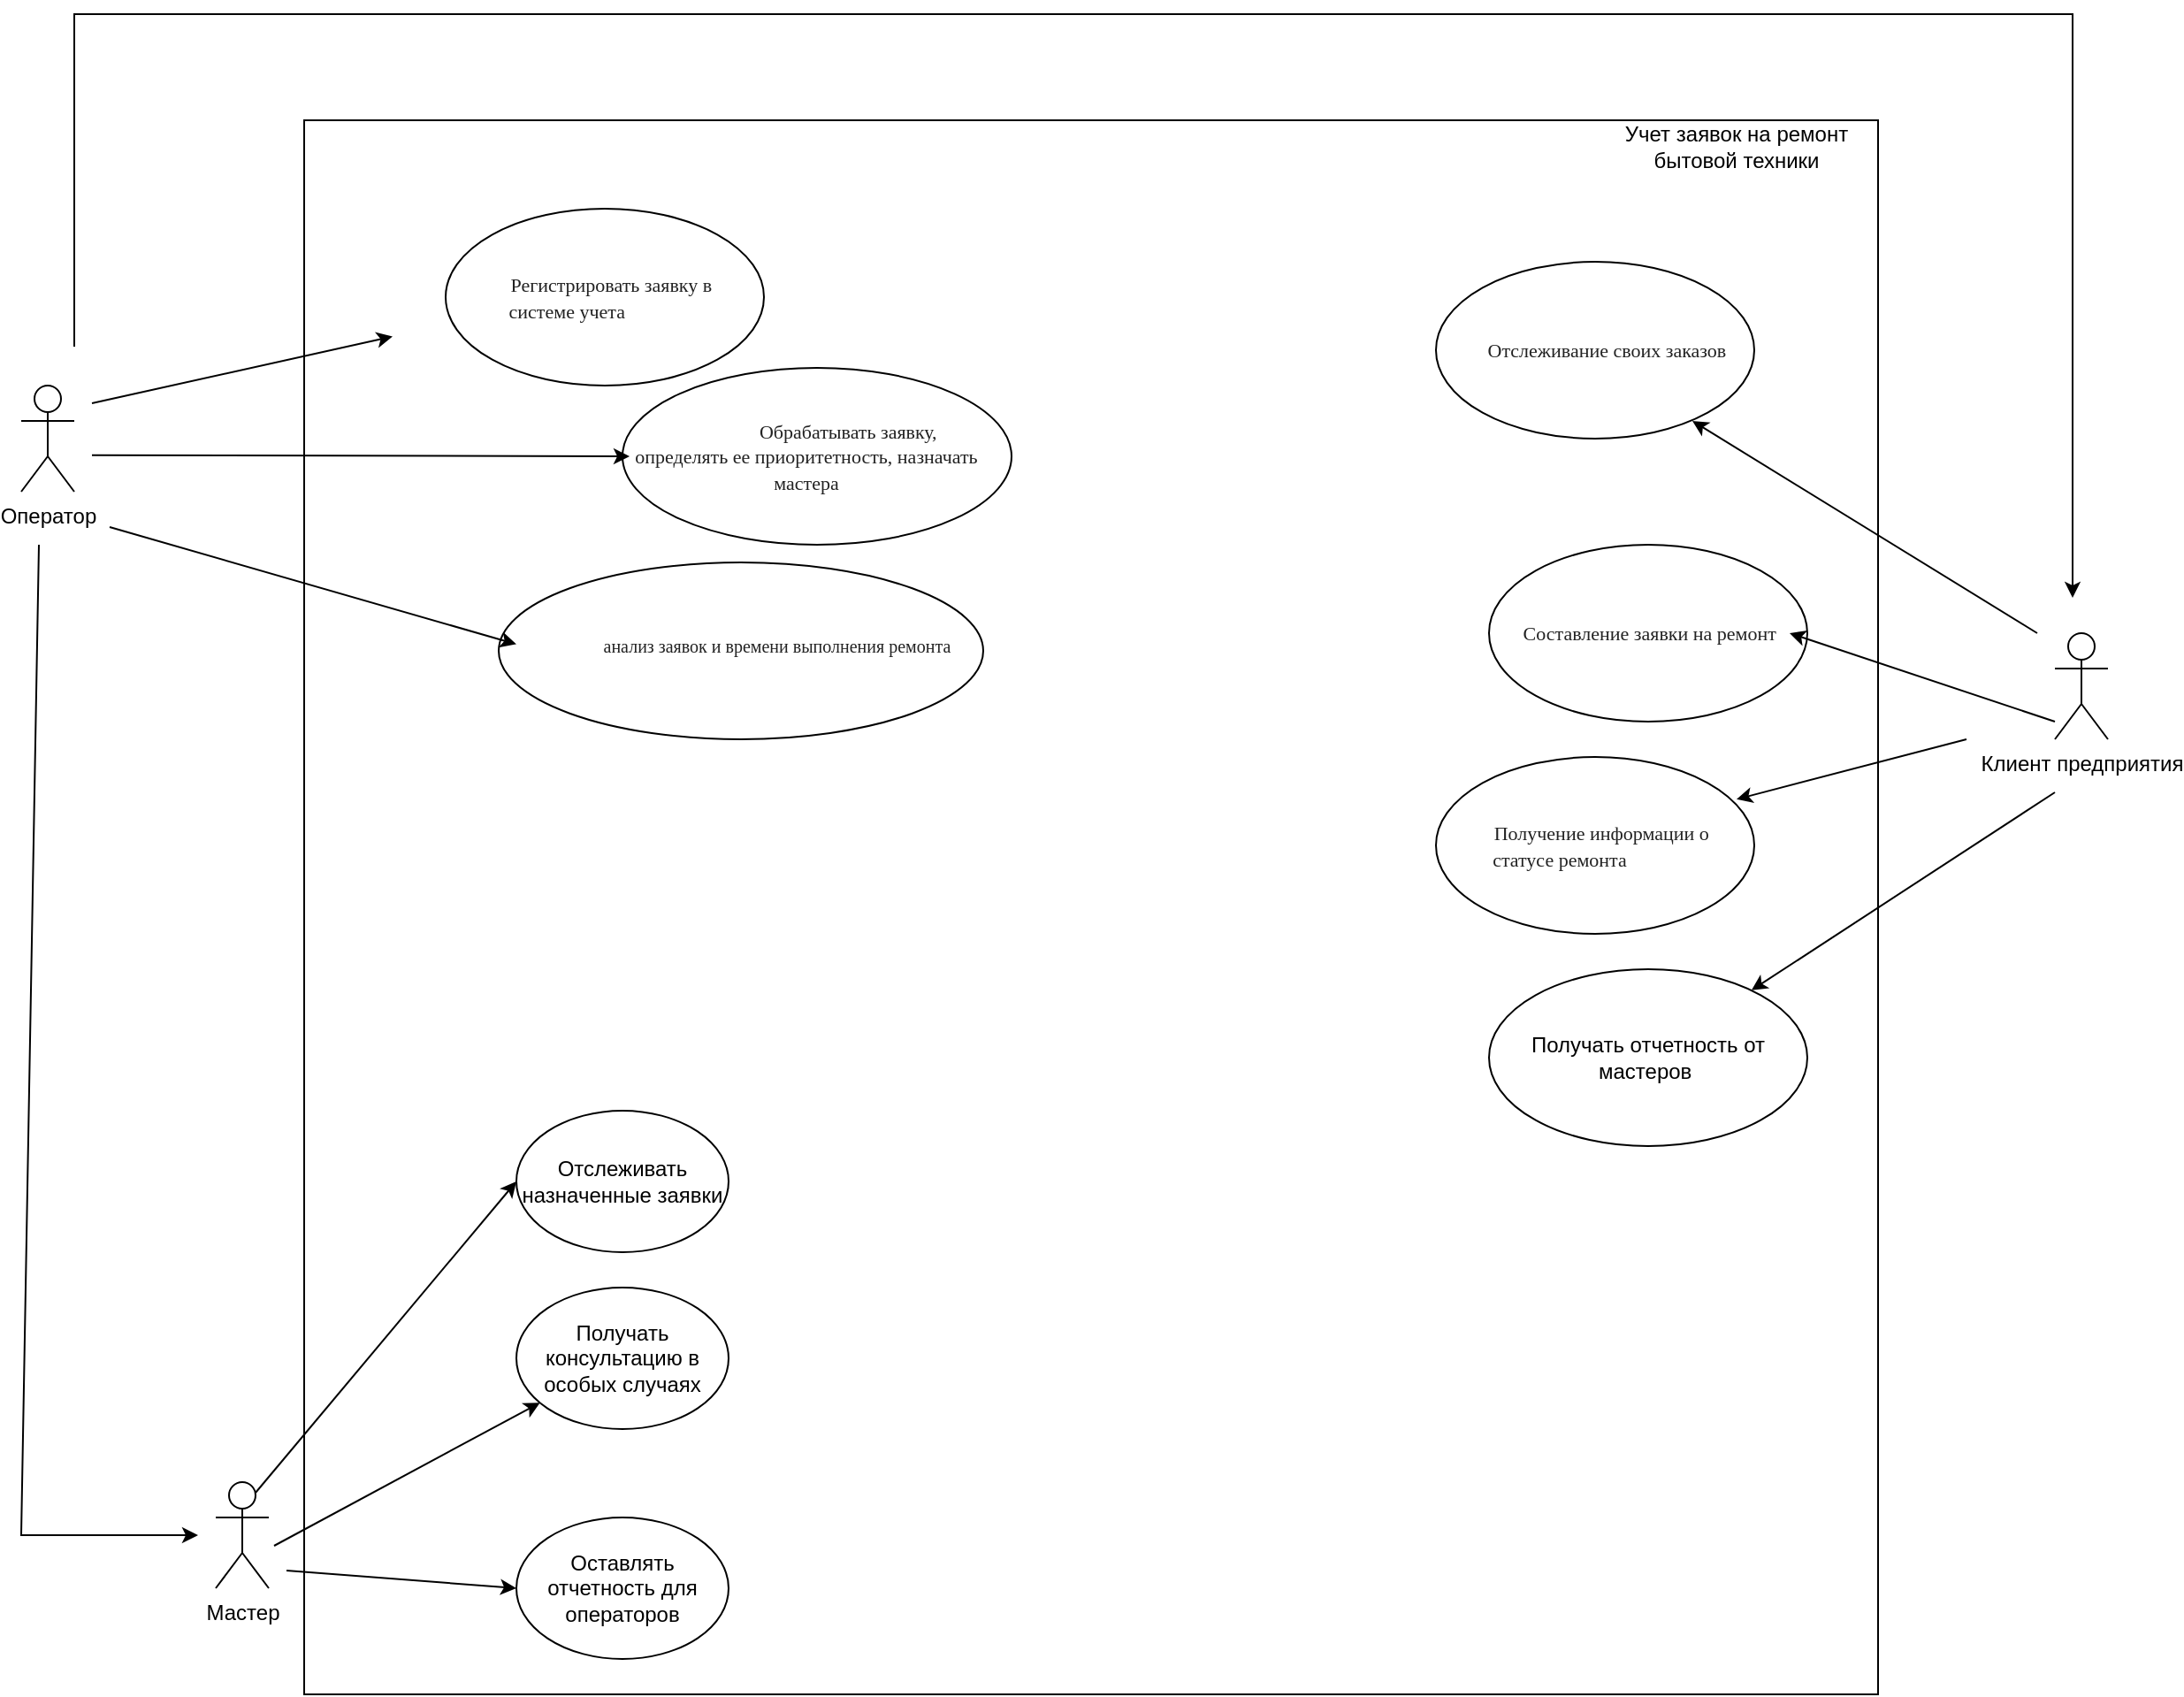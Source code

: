 <mxfile version="24.7.12" pages="2">
  <diagram name="Страница — 1" id="-T4Y3jVhjioc9ez8p7vz">
    <mxGraphModel dx="3076" dy="2258" grid="1" gridSize="10" guides="1" tooltips="1" connect="1" arrows="1" fold="1" page="1" pageScale="1" pageWidth="827" pageHeight="1169" math="0" shadow="0">
      <root>
        <mxCell id="0" />
        <mxCell id="1" parent="0" />
        <mxCell id="7Nn1c3ioBKi50vcNp-j7-1" value="" style="whiteSpace=wrap;html=1;aspect=fixed;" parent="1" vertex="1">
          <mxGeometry x="130" y="10" width="890" height="890" as="geometry" />
        </mxCell>
        <mxCell id="7Nn1c3ioBKi50vcNp-j7-5" value="Оператор" style="shape=umlActor;verticalLabelPosition=bottom;verticalAlign=top;html=1;outlineConnect=0;" parent="1" vertex="1">
          <mxGeometry x="-30" y="160" width="30" height="60" as="geometry" />
        </mxCell>
        <mxCell id="7Nn1c3ioBKi50vcNp-j7-6" value="Мастер" style="shape=umlActor;verticalLabelPosition=bottom;verticalAlign=top;html=1;outlineConnect=0;" parent="1" vertex="1">
          <mxGeometry x="80" y="780" width="30" height="60" as="geometry" />
        </mxCell>
        <mxCell id="7Nn1c3ioBKi50vcNp-j7-7" value="Клиент предприятия" style="shape=umlActor;verticalLabelPosition=bottom;verticalAlign=top;html=1;outlineConnect=0;" parent="1" vertex="1">
          <mxGeometry x="1120" y="300" width="30" height="60" as="geometry" />
        </mxCell>
        <mxCell id="7Nn1c3ioBKi50vcNp-j7-9" value="" style="ellipse;whiteSpace=wrap;html=1;" parent="1" vertex="1">
          <mxGeometry x="770" y="90" width="180" height="100" as="geometry" />
        </mxCell>
        <mxCell id="7Nn1c3ioBKi50vcNp-j7-11" value="Учет заявок на ремонт бытовой техники" style="text;html=1;align=center;verticalAlign=middle;whiteSpace=wrap;rounded=0;" parent="1" vertex="1">
          <mxGeometry x="860" y="10" width="160" height="30" as="geometry" />
        </mxCell>
        <mxCell id="7Nn1c3ioBKi50vcNp-j7-15" value="&lt;div style=&quot;text-indent: 47.267px;&quot;&gt;&lt;font color=&quot;#222222&quot; face=&quot;Times New Roman&quot;&gt;&lt;span style=&quot;font-size: 11px; background-color: rgb(255, 255, 255);&quot;&gt;Отслеживание своих заказов&lt;/span&gt;&lt;/font&gt;&lt;/div&gt;" style="text;html=1;align=left;verticalAlign=middle;whiteSpace=wrap;rounded=0;rotation=0;" parent="1" vertex="1">
          <mxGeometry x="750" y="100" width="200" height="80" as="geometry" />
        </mxCell>
        <mxCell id="7Nn1c3ioBKi50vcNp-j7-18" value="" style="ellipse;whiteSpace=wrap;html=1;" parent="1" vertex="1">
          <mxGeometry x="800" y="250" width="180" height="100" as="geometry" />
        </mxCell>
        <mxCell id="7Nn1c3ioBKi50vcNp-j7-19" value="" style="ellipse;whiteSpace=wrap;html=1;" parent="1" vertex="1">
          <mxGeometry x="770" y="370" width="180" height="100" as="geometry" />
        </mxCell>
        <mxCell id="7Nn1c3ioBKi50vcNp-j7-20" value="&lt;div style=&quot;text-indent: 47.267px;&quot;&gt;&lt;font face=&quot;Times New Roman&quot; color=&quot;#222222&quot;&gt;&lt;span style=&quot;font-size: 11px; background-color: rgb(255, 255, 255);&quot;&gt;Составление заявки на ремонт&amp;nbsp;&lt;/span&gt;&lt;/font&gt;&lt;/div&gt;" style="text;html=1;align=left;verticalAlign=middle;whiteSpace=wrap;rounded=0;rotation=0;" parent="1" vertex="1">
          <mxGeometry x="770" y="260" width="200" height="80" as="geometry" />
        </mxCell>
        <mxCell id="7Nn1c3ioBKi50vcNp-j7-21" value="&lt;div style=&quot;text-indent: 47.267px;&quot;&gt;&lt;font face=&quot;Times New Roman&quot; color=&quot;#222222&quot;&gt;&lt;span style=&quot;font-size: 11px; background-color: rgb(255, 255, 255);&quot;&gt;Получение информации о статусе ремонта&lt;/span&gt;&lt;/font&gt;&lt;/div&gt;" style="text;html=1;align=center;verticalAlign=middle;whiteSpace=wrap;rounded=0;rotation=0;" parent="1" vertex="1">
          <mxGeometry x="740" y="380" width="200" height="80" as="geometry" />
        </mxCell>
        <mxCell id="7Nn1c3ioBKi50vcNp-j7-22" value="" style="ellipse;whiteSpace=wrap;html=1;" parent="1" vertex="1">
          <mxGeometry x="240" y="260" width="274" height="100" as="geometry" />
        </mxCell>
        <mxCell id="7Nn1c3ioBKi50vcNp-j7-25" value="" style="ellipse;whiteSpace=wrap;html=1;" parent="1" vertex="1">
          <mxGeometry x="310" y="150" width="220" height="100" as="geometry" />
        </mxCell>
        <mxCell id="7Nn1c3ioBKi50vcNp-j7-26" value="" style="ellipse;whiteSpace=wrap;html=1;" parent="1" vertex="1">
          <mxGeometry x="210" y="60" width="180" height="100" as="geometry" />
        </mxCell>
        <mxCell id="7Nn1c3ioBKi50vcNp-j7-27" value="&lt;div style=&quot;text-indent: 47.267px;&quot;&gt;&lt;font color=&quot;#222222&quot; face=&quot;Times New Roman&quot;&gt;&lt;span style=&quot;font-size: 11px; background-color: rgb(255, 255, 255);&quot;&gt;Регистрировать заявку в системе учета&amp;nbsp;&lt;/span&gt;&lt;/font&gt;&lt;/div&gt;" style="text;html=1;align=center;verticalAlign=middle;whiteSpace=wrap;rounded=0;rotation=0;" parent="1" vertex="1">
          <mxGeometry x="180" y="70" width="200" height="80" as="geometry" />
        </mxCell>
        <mxCell id="7Nn1c3ioBKi50vcNp-j7-28" value="&lt;div style=&quot;text-indent: 47.267px;&quot;&gt;&lt;font color=&quot;#222222&quot; face=&quot;Times New Roman&quot;&gt;&lt;span style=&quot;font-size: 11px; background-color: rgb(255, 255, 255);&quot;&gt;Обрабатывать заявку, определять ее приоритетность, назначать мастера&lt;/span&gt;&lt;/font&gt;&lt;/div&gt;" style="text;html=1;align=center;verticalAlign=middle;whiteSpace=wrap;rounded=0;rotation=0;" parent="1" vertex="1">
          <mxGeometry x="314" y="160" width="200" height="80" as="geometry" />
        </mxCell>
        <mxCell id="7Nn1c3ioBKi50vcNp-j7-31" value="&lt;div style=&quot;text-indent: 47.267px;&quot;&gt;&lt;p class=&quot;MsoNormal&quot; style=&quot;margin-top: 0cm; margin-right: 11.25pt; margin-left: 0cm; text-indent: 35.45pt; line-height: 150%; background: white; vertical-align: baseline;&quot;&gt;&lt;font size=&quot;1&quot; face=&quot;Times New Roman&quot; color=&quot;#222222&quot;&gt;анализ заявок и времени выполнения ремонта&lt;/font&gt;&lt;/p&gt;&lt;/div&gt;" style="text;html=1;align=left;verticalAlign=middle;whiteSpace=wrap;rounded=0;rotation=0;" parent="1" vertex="1">
          <mxGeometry x="250" y="300" width="270" height="25" as="geometry" />
        </mxCell>
        <mxCell id="odEytCFPN6OWGflLyxX3-1" value="Получать отчетность от мастеров&amp;nbsp;" style="ellipse;whiteSpace=wrap;html=1;" vertex="1" parent="1">
          <mxGeometry x="800" y="490" width="180" height="100" as="geometry" />
        </mxCell>
        <mxCell id="odEytCFPN6OWGflLyxX3-2" value="Отслеживать назначенные заявки" style="ellipse;whiteSpace=wrap;html=1;" vertex="1" parent="1">
          <mxGeometry x="250" y="570" width="120" height="80" as="geometry" />
        </mxCell>
        <mxCell id="odEytCFPN6OWGflLyxX3-3" value="Получать консультацию в особых случаях" style="ellipse;whiteSpace=wrap;html=1;" vertex="1" parent="1">
          <mxGeometry x="250" y="670" width="120" height="80" as="geometry" />
        </mxCell>
        <mxCell id="odEytCFPN6OWGflLyxX3-4" value="Оставлять отчетность для операторов" style="ellipse;whiteSpace=wrap;html=1;" vertex="1" parent="1">
          <mxGeometry x="250" y="800" width="120" height="80" as="geometry" />
        </mxCell>
        <mxCell id="odEytCFPN6OWGflLyxX3-5" value="" style="endArrow=classic;html=1;rounded=0;" edge="1" parent="1" target="7Nn1c3ioBKi50vcNp-j7-27">
          <mxGeometry width="50" height="50" relative="1" as="geometry">
            <mxPoint x="10" y="170" as="sourcePoint" />
            <mxPoint x="140" y="170" as="targetPoint" />
          </mxGeometry>
        </mxCell>
        <mxCell id="odEytCFPN6OWGflLyxX3-6" value="" style="endArrow=classic;html=1;rounded=0;entryX=0;entryY=0.5;entryDx=0;entryDy=0;" edge="1" parent="1" target="7Nn1c3ioBKi50vcNp-j7-28">
          <mxGeometry width="50" height="50" relative="1" as="geometry">
            <mxPoint x="10" y="199.38" as="sourcePoint" />
            <mxPoint x="140" y="199.38" as="targetPoint" />
          </mxGeometry>
        </mxCell>
        <mxCell id="odEytCFPN6OWGflLyxX3-7" value="" style="endArrow=classic;html=1;rounded=0;entryX=0;entryY=0.25;entryDx=0;entryDy=0;" edge="1" parent="1" target="7Nn1c3ioBKi50vcNp-j7-31">
          <mxGeometry width="50" height="50" relative="1" as="geometry">
            <mxPoint x="20" y="240" as="sourcePoint" />
            <mxPoint x="180" y="212" as="targetPoint" />
          </mxGeometry>
        </mxCell>
        <mxCell id="odEytCFPN6OWGflLyxX3-8" value="" style="endArrow=classic;html=1;rounded=0;" edge="1" parent="1" target="7Nn1c3ioBKi50vcNp-j7-15">
          <mxGeometry width="50" height="50" relative="1" as="geometry">
            <mxPoint x="1110" y="300" as="sourcePoint" />
            <mxPoint x="1210" y="182" as="targetPoint" />
          </mxGeometry>
        </mxCell>
        <mxCell id="odEytCFPN6OWGflLyxX3-9" value="" style="endArrow=classic;html=1;rounded=0;entryX=1;entryY=0.5;entryDx=0;entryDy=0;" edge="1" parent="1" target="7Nn1c3ioBKi50vcNp-j7-20">
          <mxGeometry width="50" height="50" relative="1" as="geometry">
            <mxPoint x="1120" y="350" as="sourcePoint" />
            <mxPoint x="925" y="230" as="targetPoint" />
          </mxGeometry>
        </mxCell>
        <mxCell id="odEytCFPN6OWGflLyxX3-10" value="" style="endArrow=classic;html=1;rounded=0;" edge="1" parent="1" target="7Nn1c3ioBKi50vcNp-j7-21">
          <mxGeometry width="50" height="50" relative="1" as="geometry">
            <mxPoint x="1070" y="360" as="sourcePoint" />
            <mxPoint x="980" y="395" as="targetPoint" />
          </mxGeometry>
        </mxCell>
        <mxCell id="odEytCFPN6OWGflLyxX3-11" value="" style="endArrow=classic;html=1;rounded=0;" edge="1" parent="1" target="odEytCFPN6OWGflLyxX3-1">
          <mxGeometry width="50" height="50" relative="1" as="geometry">
            <mxPoint x="1120" y="390" as="sourcePoint" />
            <mxPoint x="1060" y="450" as="targetPoint" />
          </mxGeometry>
        </mxCell>
        <mxCell id="odEytCFPN6OWGflLyxX3-12" value="" style="endArrow=classic;html=1;rounded=0;entryX=0;entryY=0.5;entryDx=0;entryDy=0;exitX=0.75;exitY=0.1;exitDx=0;exitDy=0;exitPerimeter=0;" edge="1" parent="1" source="7Nn1c3ioBKi50vcNp-j7-6" target="odEytCFPN6OWGflLyxX3-2">
          <mxGeometry width="50" height="50" relative="1" as="geometry">
            <mxPoint x="50" y="720" as="sourcePoint" />
            <mxPoint x="280" y="786" as="targetPoint" />
          </mxGeometry>
        </mxCell>
        <mxCell id="odEytCFPN6OWGflLyxX3-13" value="" style="endArrow=classic;html=1;rounded=0;exitX=0.75;exitY=0.1;exitDx=0;exitDy=0;exitPerimeter=0;" edge="1" parent="1" target="odEytCFPN6OWGflLyxX3-3">
          <mxGeometry width="50" height="50" relative="1" as="geometry">
            <mxPoint x="113" y="816" as="sourcePoint" />
            <mxPoint x="260" y="640" as="targetPoint" />
          </mxGeometry>
        </mxCell>
        <mxCell id="odEytCFPN6OWGflLyxX3-14" value="" style="endArrow=classic;html=1;rounded=0;entryX=0;entryY=0.5;entryDx=0;entryDy=0;" edge="1" parent="1" target="odEytCFPN6OWGflLyxX3-4">
          <mxGeometry width="50" height="50" relative="1" as="geometry">
            <mxPoint x="120" y="830" as="sourcePoint" />
            <mxPoint x="270" y="630" as="targetPoint" />
          </mxGeometry>
        </mxCell>
        <mxCell id="odEytCFPN6OWGflLyxX3-15" value="" style="endArrow=classic;html=1;rounded=0;" edge="1" parent="1">
          <mxGeometry width="50" height="50" relative="1" as="geometry">
            <mxPoint x="-20" y="250" as="sourcePoint" />
            <mxPoint x="70" y="810" as="targetPoint" />
            <Array as="points">
              <mxPoint x="-30" y="810" />
            </Array>
          </mxGeometry>
        </mxCell>
        <mxCell id="odEytCFPN6OWGflLyxX3-16" value="" style="endArrow=classic;html=1;rounded=0;" edge="1" parent="1">
          <mxGeometry width="50" height="50" relative="1" as="geometry">
            <mxPoint y="138" as="sourcePoint" />
            <mxPoint x="1130" y="280" as="targetPoint" />
            <Array as="points">
              <mxPoint y="-50" />
              <mxPoint x="1130" y="-50" />
            </Array>
          </mxGeometry>
        </mxCell>
      </root>
    </mxGraphModel>
  </diagram>
  <diagram id="ahEAzdemVLRHM-IwgX80" name="Страница — 2">
    <mxGraphModel dx="1462" dy="708" grid="1" gridSize="10" guides="1" tooltips="1" connect="1" arrows="1" fold="1" page="1" pageScale="1" pageWidth="1200" pageHeight="1920" math="0" shadow="0">
      <root>
        <mxCell id="0" />
        <mxCell id="1" parent="0" />
        <mxCell id="gnhN-qkssEpgIwzIcFEl-87" value="" style="rounded=0;whiteSpace=wrap;html=1;" vertex="1" parent="1">
          <mxGeometry x="50" y="50" width="240" height="720" as="geometry" />
        </mxCell>
        <mxCell id="gnhN-qkssEpgIwzIcFEl-88" value="" style="rounded=0;whiteSpace=wrap;html=1;" vertex="1" parent="1">
          <mxGeometry x="290" y="50" width="240" height="720" as="geometry" />
        </mxCell>
        <mxCell id="gnhN-qkssEpgIwzIcFEl-89" value="" style="rounded=0;whiteSpace=wrap;html=1;" vertex="1" parent="1">
          <mxGeometry x="530" y="50" width="240" height="720" as="geometry" />
        </mxCell>
        <mxCell id="gnhN-qkssEpgIwzIcFEl-90" value="Сотрудник" style="text;html=1;align=center;verticalAlign=middle;whiteSpace=wrap;rounded=0;" vertex="1" parent="1">
          <mxGeometry x="140" y="60" width="60" height="30" as="geometry" />
        </mxCell>
        <mxCell id="gnhN-qkssEpgIwzIcFEl-91" value="Система" style="text;html=1;align=center;verticalAlign=middle;whiteSpace=wrap;rounded=0;" vertex="1" parent="1">
          <mxGeometry x="380" y="60" width="87" height="30" as="geometry" />
        </mxCell>
        <mxCell id="gnhN-qkssEpgIwzIcFEl-92" value="База данных" style="text;html=1;align=center;verticalAlign=middle;whiteSpace=wrap;rounded=0;" vertex="1" parent="1">
          <mxGeometry x="606.5" y="60" width="123.5" height="30" as="geometry" />
        </mxCell>
        <mxCell id="gnhN-qkssEpgIwzIcFEl-93" value="" style="verticalLabelPosition=bottom;verticalAlign=top;html=1;shape=mxgraph.flowchart.on-page_reference;color = black;fillColor=#000000;" vertex="1" parent="1">
          <mxGeometry x="70" y="100" width="30" height="30" as="geometry" />
        </mxCell>
        <mxCell id="gnhN-qkssEpgIwzIcFEl-94" value="" style="endArrow=none;html=1;rounded=0;" edge="1" parent="1">
          <mxGeometry relative="1" as="geometry">
            <mxPoint x="49" y="90" as="sourcePoint" />
            <mxPoint x="770" y="90" as="targetPoint" />
          </mxGeometry>
        </mxCell>
        <mxCell id="gnhN-qkssEpgIwzIcFEl-95" style="edgeStyle=orthogonalEdgeStyle;rounded=0;orthogonalLoop=1;jettySize=auto;html=1;entryX=0;entryY=0.5;entryDx=0;entryDy=0;exitX=1;exitY=0.5;exitDx=0;exitDy=0;" edge="1" parent="1" source="gnhN-qkssEpgIwzIcFEl-96" target="gnhN-qkssEpgIwzIcFEl-120">
          <mxGeometry relative="1" as="geometry">
            <Array as="points">
              <mxPoint x="500" y="190" />
              <mxPoint x="500" y="155" />
            </Array>
          </mxGeometry>
        </mxCell>
        <mxCell id="gnhN-qkssEpgIwzIcFEl-96" value="Войти в систему" style="rounded=1;whiteSpace=wrap;html=1;" vertex="1" parent="1">
          <mxGeometry x="110" y="175" width="120" height="30" as="geometry" />
        </mxCell>
        <mxCell id="gnhN-qkssEpgIwzIcFEl-97" style="edgeStyle=orthogonalEdgeStyle;rounded=0;orthogonalLoop=1;jettySize=auto;html=1;entryX=0.5;entryY=0;entryDx=0;entryDy=0;" edge="1" parent="1" source="gnhN-qkssEpgIwzIcFEl-98" target="gnhN-qkssEpgIwzIcFEl-113">
          <mxGeometry relative="1" as="geometry">
            <Array as="points">
              <mxPoint x="640" y="605" />
            </Array>
          </mxGeometry>
        </mxCell>
        <mxCell id="gnhN-qkssEpgIwzIcFEl-98" value="Передача данных о заявке в бд" style="rounded=1;whiteSpace=wrap;html=1;" vertex="1" parent="1">
          <mxGeometry x="340" y="580" width="120" height="50" as="geometry" />
        </mxCell>
        <mxCell id="gnhN-qkssEpgIwzIcFEl-99" style="edgeStyle=orthogonalEdgeStyle;rounded=0;orthogonalLoop=1;jettySize=auto;html=1;" edge="1" parent="1" source="gnhN-qkssEpgIwzIcFEl-100" target="gnhN-qkssEpgIwzIcFEl-105">
          <mxGeometry relative="1" as="geometry" />
        </mxCell>
        <mxCell id="gnhN-qkssEpgIwzIcFEl-100" value="Передача заявки на главную форму" style="rounded=1;whiteSpace=wrap;html=1;" vertex="1" parent="1">
          <mxGeometry x="400" y="445" width="120" height="35" as="geometry" />
        </mxCell>
        <mxCell id="gnhN-qkssEpgIwzIcFEl-101" style="edgeStyle=orthogonalEdgeStyle;rounded=0;orthogonalLoop=1;jettySize=auto;html=1;exitX=0.5;exitY=1;exitDx=0;exitDy=0;" edge="1" parent="1" source="gnhN-qkssEpgIwzIcFEl-103" target="gnhN-qkssEpgIwzIcFEl-131">
          <mxGeometry relative="1" as="geometry" />
        </mxCell>
        <mxCell id="gnhN-qkssEpgIwzIcFEl-102" style="edgeStyle=orthogonalEdgeStyle;rounded=0;orthogonalLoop=1;jettySize=auto;html=1;exitX=0.5;exitY=1;exitDx=0;exitDy=0;entryX=0.5;entryY=0;entryDx=0;entryDy=0;" edge="1" parent="1" source="gnhN-qkssEpgIwzIcFEl-103" target="gnhN-qkssEpgIwzIcFEl-108">
          <mxGeometry relative="1" as="geometry">
            <Array as="points">
              <mxPoint x="170" y="400" />
              <mxPoint x="260" y="400" />
              <mxPoint x="260" y="380" />
              <mxPoint x="410" y="380" />
            </Array>
          </mxGeometry>
        </mxCell>
        <mxCell id="gnhN-qkssEpgIwzIcFEl-103" value="Заполнить форму" style="rounded=1;whiteSpace=wrap;html=1;" vertex="1" parent="1">
          <mxGeometry x="110" y="350" width="120" height="30" as="geometry" />
        </mxCell>
        <mxCell id="gnhN-qkssEpgIwzIcFEl-104" style="edgeStyle=orthogonalEdgeStyle;rounded=0;orthogonalLoop=1;jettySize=auto;html=1;entryX=0.5;entryY=0;entryDx=0;entryDy=0;" edge="1" parent="1" source="gnhN-qkssEpgIwzIcFEl-105" target="gnhN-qkssEpgIwzIcFEl-98">
          <mxGeometry relative="1" as="geometry" />
        </mxCell>
        <mxCell id="gnhN-qkssEpgIwzIcFEl-105" value="Вывод сохраненной заявки на форму" style="rounded=1;whiteSpace=wrap;html=1;" vertex="1" parent="1">
          <mxGeometry x="400" y="500" width="120" height="50" as="geometry" />
        </mxCell>
        <mxCell id="gnhN-qkssEpgIwzIcFEl-106" style="edgeStyle=orthogonalEdgeStyle;rounded=0;orthogonalLoop=1;jettySize=auto;html=1;entryX=0.5;entryY=0;entryDx=0;entryDy=0;exitX=0;exitY=0.5;exitDx=0;exitDy=0;" edge="1" parent="1" source="gnhN-qkssEpgIwzIcFEl-108" target="gnhN-qkssEpgIwzIcFEl-109">
          <mxGeometry relative="1" as="geometry" />
        </mxCell>
        <mxCell id="gnhN-qkssEpgIwzIcFEl-107" style="edgeStyle=orthogonalEdgeStyle;rounded=0;orthogonalLoop=1;jettySize=auto;html=1;entryX=0.5;entryY=0;entryDx=0;entryDy=0;exitX=1;exitY=0.5;exitDx=0;exitDy=0;" edge="1" parent="1" source="gnhN-qkssEpgIwzIcFEl-108" target="gnhN-qkssEpgIwzIcFEl-100">
          <mxGeometry relative="1" as="geometry" />
        </mxCell>
        <mxCell id="gnhN-qkssEpgIwzIcFEl-108" value="" style="rhombus;whiteSpace=wrap;html=1;" vertex="1" parent="1">
          <mxGeometry x="370" y="400" width="80" height="40" as="geometry" />
        </mxCell>
        <mxCell id="gnhN-qkssEpgIwzIcFEl-109" value="Ошибка сохранения" style="rounded=1;whiteSpace=wrap;html=1;" vertex="1" parent="1">
          <mxGeometry x="294" y="445" width="76" height="35" as="geometry" />
        </mxCell>
        <mxCell id="gnhN-qkssEpgIwzIcFEl-110" value="Некорректно введены данные" style="text;html=1;align=center;verticalAlign=middle;whiteSpace=wrap;rounded=0;" vertex="1" parent="1">
          <mxGeometry x="280" y="390" width="100" height="30" as="geometry" />
        </mxCell>
        <mxCell id="gnhN-qkssEpgIwzIcFEl-111" value="Корректные данные" style="text;html=1;align=center;verticalAlign=middle;whiteSpace=wrap;rounded=0;" vertex="1" parent="1">
          <mxGeometry x="440" y="390" width="100" height="30" as="geometry" />
        </mxCell>
        <mxCell id="gnhN-qkssEpgIwzIcFEl-112" style="edgeStyle=orthogonalEdgeStyle;rounded=0;orthogonalLoop=1;jettySize=auto;html=1;entryX=0.5;entryY=0;entryDx=0;entryDy=0;exitX=0.5;exitY=1;exitDx=0;exitDy=0;" edge="1" parent="1" source="gnhN-qkssEpgIwzIcFEl-113" target="gnhN-qkssEpgIwzIcFEl-115">
          <mxGeometry relative="1" as="geometry">
            <Array as="points">
              <mxPoint x="640" y="680" />
              <mxPoint x="407" y="680" />
            </Array>
          </mxGeometry>
        </mxCell>
        <mxCell id="gnhN-qkssEpgIwzIcFEl-113" value="Сохранение данных о заявке в бд" style="rounded=1;whiteSpace=wrap;html=1;" vertex="1" parent="1">
          <mxGeometry x="580" y="620" width="120" height="50" as="geometry" />
        </mxCell>
        <mxCell id="gnhN-qkssEpgIwzIcFEl-114" style="edgeStyle=orthogonalEdgeStyle;rounded=0;orthogonalLoop=1;jettySize=auto;html=1;entryX=1;entryY=0.5;entryDx=0;entryDy=0;" edge="1" parent="1" source="gnhN-qkssEpgIwzIcFEl-115" target="gnhN-qkssEpgIwzIcFEl-116">
          <mxGeometry relative="1" as="geometry" />
        </mxCell>
        <mxCell id="gnhN-qkssEpgIwzIcFEl-115" value="Вывод сообщения об успешном сохранении" style="rounded=1;whiteSpace=wrap;html=1;" vertex="1" parent="1">
          <mxGeometry x="347" y="690" width="120" height="60" as="geometry" />
        </mxCell>
        <mxCell id="gnhN-qkssEpgIwzIcFEl-116" value="" style="ellipse;shape=doubleEllipse;whiteSpace=wrap;html=1;aspect=fixed;" vertex="1" parent="1">
          <mxGeometry x="80" y="695" width="50" height="50" as="geometry" />
        </mxCell>
        <mxCell id="gnhN-qkssEpgIwzIcFEl-117" value="" style="ellipse;shape=doubleEllipse;whiteSpace=wrap;html=1;aspect=fixed;fillColor=#000000;" vertex="1" parent="1">
          <mxGeometry x="82.5" y="697.5" width="45" height="45" as="geometry" />
        </mxCell>
        <mxCell id="gnhN-qkssEpgIwzIcFEl-118" value="" style="edgeStyle=segmentEdgeStyle;endArrow=classic;html=1;curved=0;rounded=0;endSize=8;startSize=8;exitX=1;exitY=0.5;exitDx=0;exitDy=0;exitPerimeter=0;entryX=0.5;entryY=0;entryDx=0;entryDy=0;" edge="1" parent="1" source="gnhN-qkssEpgIwzIcFEl-93" target="gnhN-qkssEpgIwzIcFEl-127">
          <mxGeometry width="50" height="50" relative="1" as="geometry">
            <mxPoint x="100" y="110" as="sourcePoint" />
            <mxPoint x="-110" y="100" as="targetPoint" />
          </mxGeometry>
        </mxCell>
        <mxCell id="gnhN-qkssEpgIwzIcFEl-119" style="edgeStyle=orthogonalEdgeStyle;rounded=0;orthogonalLoop=1;jettySize=auto;html=1;exitX=0.5;exitY=1;exitDx=0;exitDy=0;entryX=0.5;entryY=0;entryDx=0;entryDy=0;" edge="1" parent="1" source="gnhN-qkssEpgIwzIcFEl-120" target="gnhN-qkssEpgIwzIcFEl-123">
          <mxGeometry relative="1" as="geometry">
            <Array as="points">
              <mxPoint x="650" y="200" />
              <mxPoint x="387" y="200" />
              <mxPoint x="387" y="230" />
            </Array>
          </mxGeometry>
        </mxCell>
        <mxCell id="gnhN-qkssEpgIwzIcFEl-120" value="Предоставить доступ к списку сотрудников и клиентов&amp;nbsp;" style="rounded=1;whiteSpace=wrap;html=1;" vertex="1" parent="1">
          <mxGeometry x="580" y="135" width="140" height="40" as="geometry" />
        </mxCell>
        <mxCell id="gnhN-qkssEpgIwzIcFEl-121" style="edgeStyle=orthogonalEdgeStyle;rounded=0;orthogonalLoop=1;jettySize=auto;html=1;exitX=1;exitY=0.5;exitDx=0;exitDy=0;" edge="1" parent="1" source="gnhN-qkssEpgIwzIcFEl-123" target="gnhN-qkssEpgIwzIcFEl-125">
          <mxGeometry relative="1" as="geometry" />
        </mxCell>
        <mxCell id="gnhN-qkssEpgIwzIcFEl-122" style="edgeStyle=orthogonalEdgeStyle;rounded=0;orthogonalLoop=1;jettySize=auto;html=1;exitX=0;exitY=0.5;exitDx=0;exitDy=0;entryX=0.5;entryY=0;entryDx=0;entryDy=0;" edge="1" parent="1" source="gnhN-qkssEpgIwzIcFEl-123" target="gnhN-qkssEpgIwzIcFEl-129">
          <mxGeometry relative="1" as="geometry" />
        </mxCell>
        <mxCell id="gnhN-qkssEpgIwzIcFEl-123" value="" style="rhombus;whiteSpace=wrap;html=1;" vertex="1" parent="1">
          <mxGeometry x="347" y="235" width="77" height="40" as="geometry" />
        </mxCell>
        <mxCell id="gnhN-qkssEpgIwzIcFEl-124" style="edgeStyle=orthogonalEdgeStyle;rounded=0;orthogonalLoop=1;jettySize=auto;html=1;exitX=0.5;exitY=1;exitDx=0;exitDy=0;entryX=0.5;entryY=0;entryDx=0;entryDy=0;" edge="1" parent="1" source="gnhN-qkssEpgIwzIcFEl-125" target="gnhN-qkssEpgIwzIcFEl-103">
          <mxGeometry relative="1" as="geometry">
            <Array as="points">
              <mxPoint x="460" y="330" />
              <mxPoint x="170" y="330" />
            </Array>
          </mxGeometry>
        </mxCell>
        <mxCell id="gnhN-qkssEpgIwzIcFEl-125" value="Открыть главную страницу сотрудника" style="rounded=1;whiteSpace=wrap;html=1;" vertex="1" parent="1">
          <mxGeometry x="400" y="275" width="120" height="40" as="geometry" />
        </mxCell>
        <mxCell id="gnhN-qkssEpgIwzIcFEl-126" style="edgeStyle=orthogonalEdgeStyle;rounded=0;orthogonalLoop=1;jettySize=auto;html=1;exitX=0.5;exitY=1;exitDx=0;exitDy=0;entryX=0.5;entryY=0;entryDx=0;entryDy=0;" edge="1" parent="1" source="gnhN-qkssEpgIwzIcFEl-127" target="gnhN-qkssEpgIwzIcFEl-96">
          <mxGeometry relative="1" as="geometry" />
        </mxCell>
        <mxCell id="gnhN-qkssEpgIwzIcFEl-127" value="ввод логина и пароля" style="rounded=1;whiteSpace=wrap;html=1;" vertex="1" parent="1">
          <mxGeometry x="110" y="135" width="120" height="30" as="geometry" />
        </mxCell>
        <mxCell id="gnhN-qkssEpgIwzIcFEl-128" style="edgeStyle=orthogonalEdgeStyle;rounded=0;orthogonalLoop=1;jettySize=auto;html=1;exitX=0;exitY=0.5;exitDx=0;exitDy=0;entryX=0;entryY=0.5;entryDx=0;entryDy=0;" edge="1" parent="1" source="gnhN-qkssEpgIwzIcFEl-129" target="gnhN-qkssEpgIwzIcFEl-127">
          <mxGeometry relative="1" as="geometry" />
        </mxCell>
        <mxCell id="gnhN-qkssEpgIwzIcFEl-129" value="Ошибка входа" style="rounded=1;whiteSpace=wrap;html=1;" vertex="1" parent="1">
          <mxGeometry x="304" y="275" width="76" height="35" as="geometry" />
        </mxCell>
        <mxCell id="gnhN-qkssEpgIwzIcFEl-130" value="" style="edgeStyle=orthogonalEdgeStyle;rounded=0;orthogonalLoop=1;jettySize=auto;html=1;exitX=0;exitY=0.5;exitDx=0;exitDy=0;" edge="1" parent="1" source="gnhN-qkssEpgIwzIcFEl-109" target="gnhN-qkssEpgIwzIcFEl-131">
          <mxGeometry relative="1" as="geometry">
            <mxPoint x="170" y="380" as="targetPoint" />
            <mxPoint x="294" y="463" as="sourcePoint" />
          </mxGeometry>
        </mxCell>
        <mxCell id="gnhN-qkssEpgIwzIcFEl-131" value="Сохранить заявку" style="rounded=1;whiteSpace=wrap;html=1;" vertex="1" parent="1">
          <mxGeometry x="110" y="447.5" width="120" height="30" as="geometry" />
        </mxCell>
      </root>
    </mxGraphModel>
  </diagram>
</mxfile>
